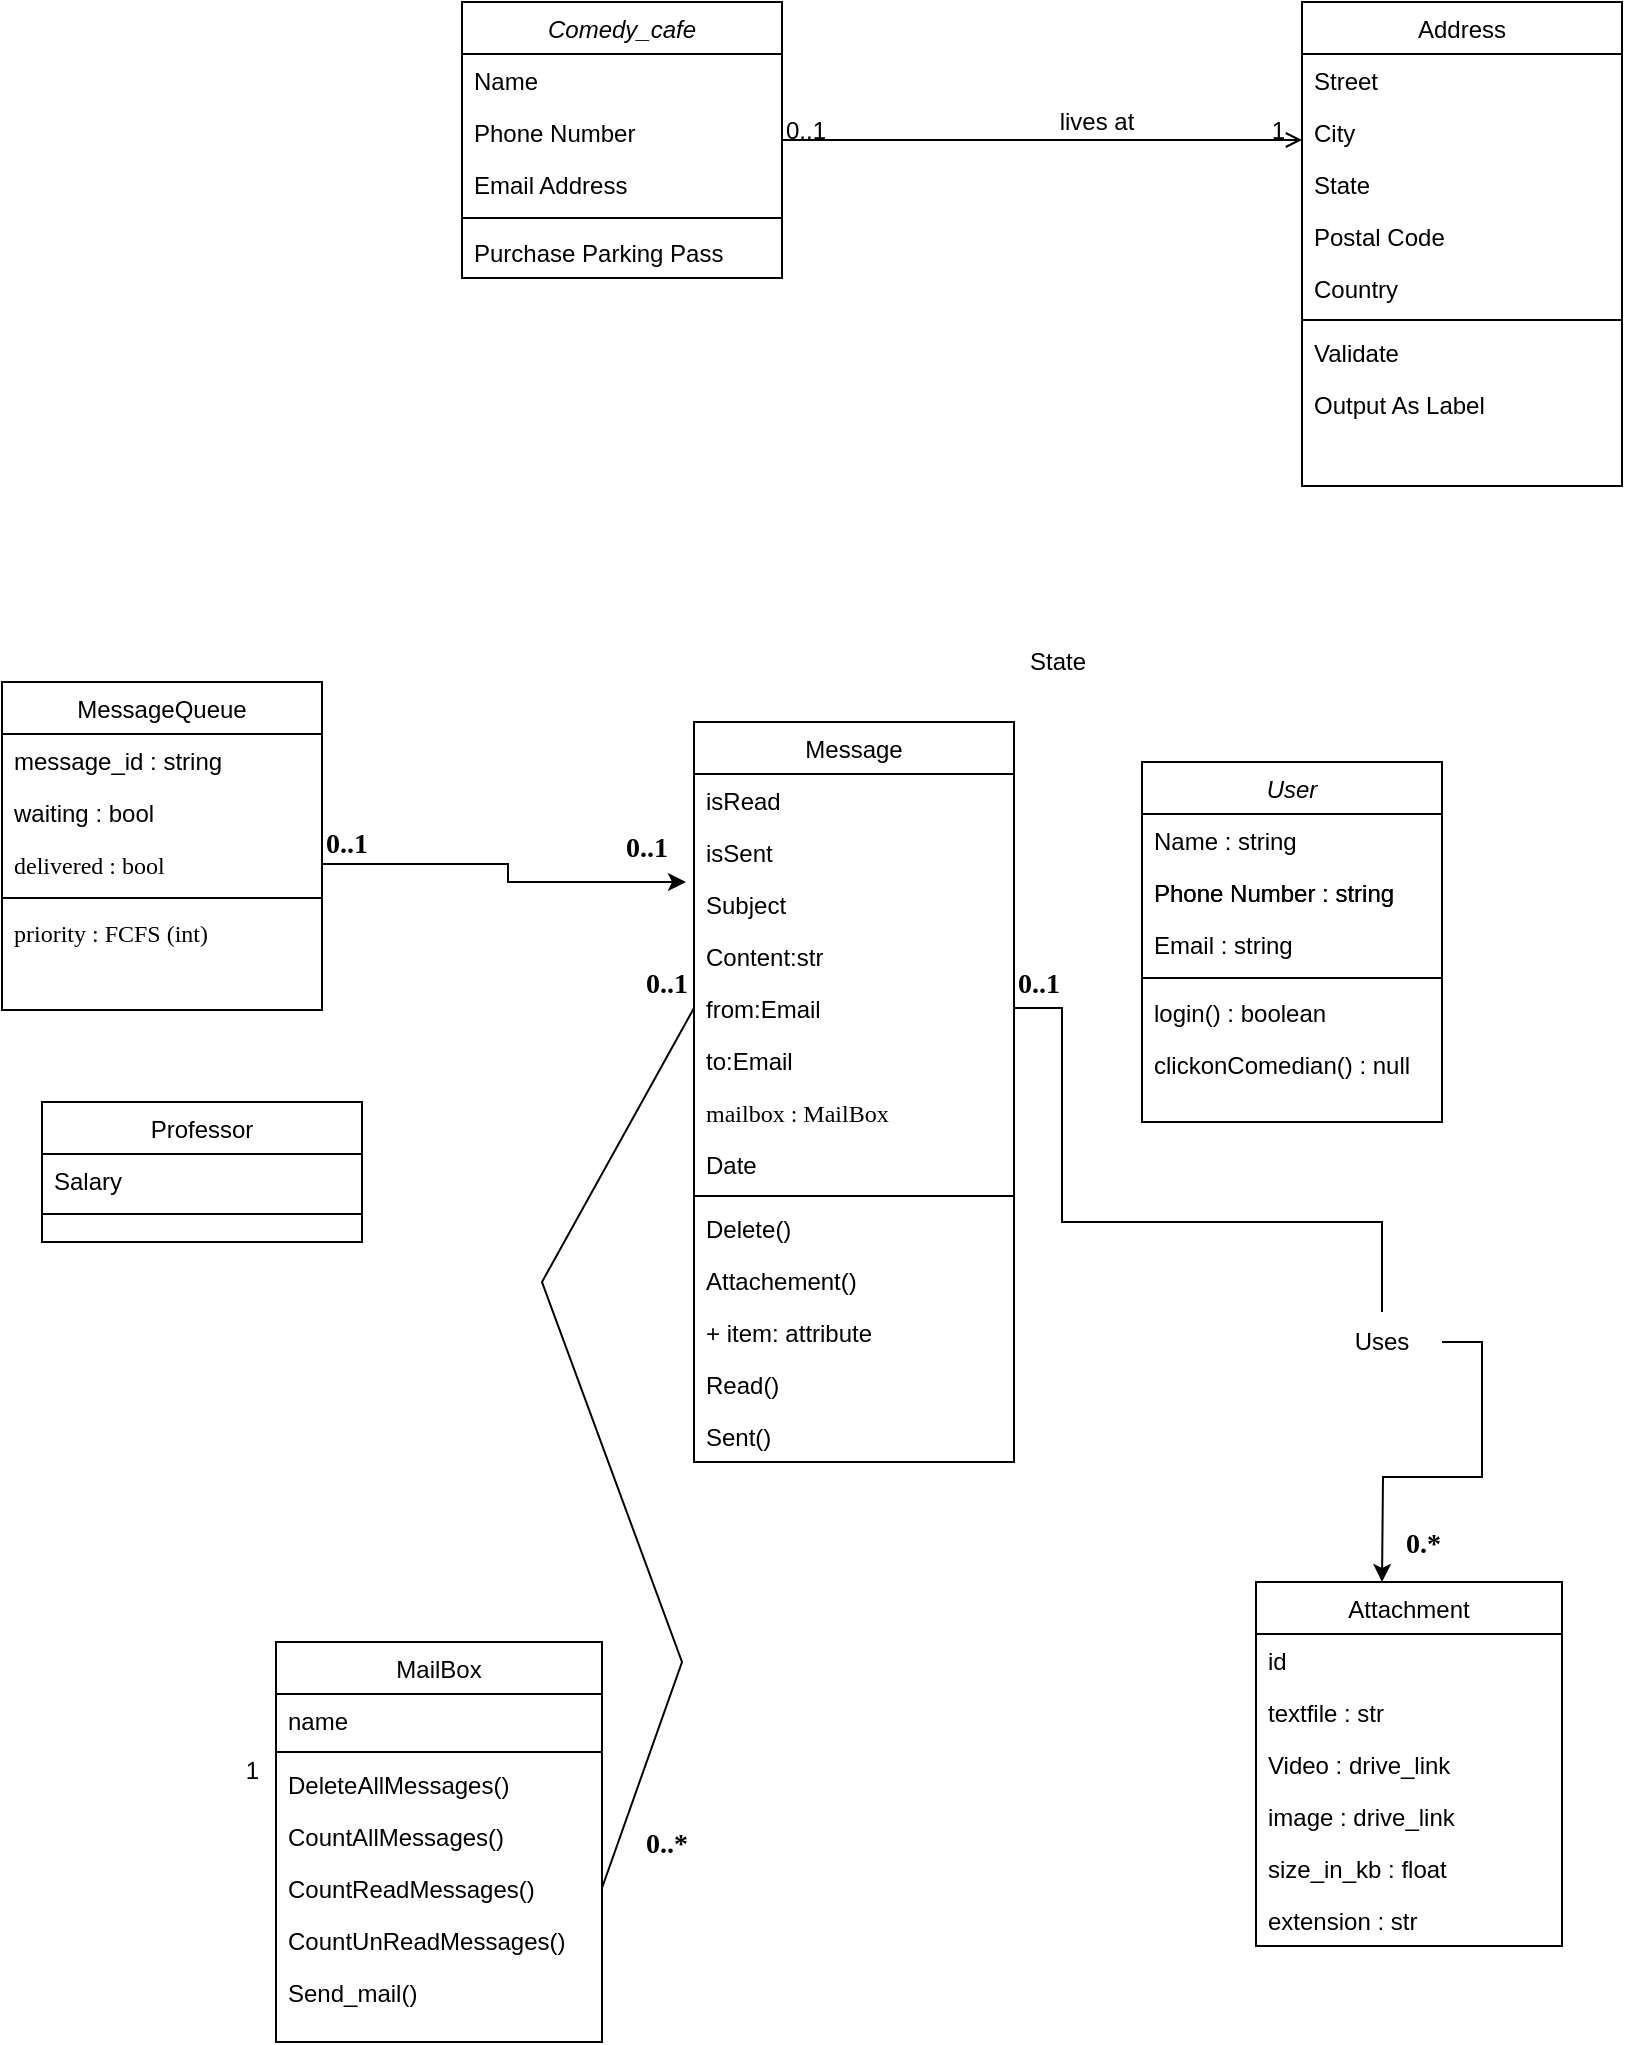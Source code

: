 <mxfile version="20.8.10" type="github">
  <diagram id="C5RBs43oDa-KdzZeNtuy" name="Page-1">
    <mxGraphModel dx="954" dy="591" grid="1" gridSize="10" guides="1" tooltips="1" connect="1" arrows="1" fold="1" page="1" pageScale="1" pageWidth="827" pageHeight="1169" math="0" shadow="0">
      <root>
        <mxCell id="WIyWlLk6GJQsqaUBKTNV-0" />
        <mxCell id="WIyWlLk6GJQsqaUBKTNV-1" parent="WIyWlLk6GJQsqaUBKTNV-0" />
        <mxCell id="zkfFHV4jXpPFQw0GAbJ--0" value="Comedy_cafe" style="swimlane;fontStyle=2;align=center;verticalAlign=top;childLayout=stackLayout;horizontal=1;startSize=26;horizontalStack=0;resizeParent=1;resizeLast=0;collapsible=1;marginBottom=0;rounded=0;shadow=0;strokeWidth=1;" parent="WIyWlLk6GJQsqaUBKTNV-1" vertex="1">
          <mxGeometry x="230" y="20" width="160" height="138" as="geometry">
            <mxRectangle x="230" y="140" width="160" height="26" as="alternateBounds" />
          </mxGeometry>
        </mxCell>
        <mxCell id="zkfFHV4jXpPFQw0GAbJ--1" value="Name" style="text;align=left;verticalAlign=top;spacingLeft=4;spacingRight=4;overflow=hidden;rotatable=0;points=[[0,0.5],[1,0.5]];portConstraint=eastwest;" parent="zkfFHV4jXpPFQw0GAbJ--0" vertex="1">
          <mxGeometry y="26" width="160" height="26" as="geometry" />
        </mxCell>
        <mxCell id="zkfFHV4jXpPFQw0GAbJ--2" value="Phone Number" style="text;align=left;verticalAlign=top;spacingLeft=4;spacingRight=4;overflow=hidden;rotatable=0;points=[[0,0.5],[1,0.5]];portConstraint=eastwest;rounded=0;shadow=0;html=0;" parent="zkfFHV4jXpPFQw0GAbJ--0" vertex="1">
          <mxGeometry y="52" width="160" height="26" as="geometry" />
        </mxCell>
        <mxCell id="zkfFHV4jXpPFQw0GAbJ--3" value="Email Address" style="text;align=left;verticalAlign=top;spacingLeft=4;spacingRight=4;overflow=hidden;rotatable=0;points=[[0,0.5],[1,0.5]];portConstraint=eastwest;rounded=0;shadow=0;html=0;" parent="zkfFHV4jXpPFQw0GAbJ--0" vertex="1">
          <mxGeometry y="78" width="160" height="26" as="geometry" />
        </mxCell>
        <mxCell id="zkfFHV4jXpPFQw0GAbJ--4" value="" style="line;html=1;strokeWidth=1;align=left;verticalAlign=middle;spacingTop=-1;spacingLeft=3;spacingRight=3;rotatable=0;labelPosition=right;points=[];portConstraint=eastwest;" parent="zkfFHV4jXpPFQw0GAbJ--0" vertex="1">
          <mxGeometry y="104" width="160" height="8" as="geometry" />
        </mxCell>
        <mxCell id="zkfFHV4jXpPFQw0GAbJ--5" value="Purchase Parking Pass" style="text;align=left;verticalAlign=top;spacingLeft=4;spacingRight=4;overflow=hidden;rotatable=0;points=[[0,0.5],[1,0.5]];portConstraint=eastwest;" parent="zkfFHV4jXpPFQw0GAbJ--0" vertex="1">
          <mxGeometry y="112" width="160" height="26" as="geometry" />
        </mxCell>
        <mxCell id="zkfFHV4jXpPFQw0GAbJ--6" value="MessageQueue" style="swimlane;fontStyle=0;align=center;verticalAlign=top;childLayout=stackLayout;horizontal=1;startSize=26;horizontalStack=0;resizeParent=1;resizeLast=0;collapsible=1;marginBottom=0;rounded=0;shadow=0;strokeWidth=1;" parent="WIyWlLk6GJQsqaUBKTNV-1" vertex="1">
          <mxGeometry y="360" width="160" height="164" as="geometry">
            <mxRectangle x="130" y="380" width="160" height="26" as="alternateBounds" />
          </mxGeometry>
        </mxCell>
        <mxCell id="zkfFHV4jXpPFQw0GAbJ--7" value="message_id : string" style="text;align=left;verticalAlign=top;spacingLeft=4;spacingRight=4;overflow=hidden;rotatable=0;points=[[0,0.5],[1,0.5]];portConstraint=eastwest;" parent="zkfFHV4jXpPFQw0GAbJ--6" vertex="1">
          <mxGeometry y="26" width="160" height="26" as="geometry" />
        </mxCell>
        <mxCell id="zkfFHV4jXpPFQw0GAbJ--8" value="waiting : bool" style="text;align=left;verticalAlign=top;spacingLeft=4;spacingRight=4;overflow=hidden;rotatable=0;points=[[0,0.5],[1,0.5]];portConstraint=eastwest;rounded=0;shadow=0;html=0;" parent="zkfFHV4jXpPFQw0GAbJ--6" vertex="1">
          <mxGeometry y="52" width="160" height="26" as="geometry" />
        </mxCell>
        <mxCell id="TPlCCfwan0xk1k_wp_Np-100" value="delivered : bool" style="text;strokeColor=none;fillColor=none;align=left;verticalAlign=top;spacingLeft=4;spacingRight=4;overflow=hidden;rotatable=0;points=[[0,0.5],[1,0.5]];portConstraint=eastwest;fontSize=12;fontFamily=Georgia;" vertex="1" parent="zkfFHV4jXpPFQw0GAbJ--6">
          <mxGeometry y="78" width="160" height="26" as="geometry" />
        </mxCell>
        <mxCell id="zkfFHV4jXpPFQw0GAbJ--9" value="" style="line;html=1;strokeWidth=1;align=left;verticalAlign=middle;spacingTop=-1;spacingLeft=3;spacingRight=3;rotatable=0;labelPosition=right;points=[];portConstraint=eastwest;" parent="zkfFHV4jXpPFQw0GAbJ--6" vertex="1">
          <mxGeometry y="104" width="160" height="8" as="geometry" />
        </mxCell>
        <mxCell id="TPlCCfwan0xk1k_wp_Np-104" value="priority : FCFS (int)" style="text;strokeColor=none;fillColor=none;align=left;verticalAlign=top;spacingLeft=4;spacingRight=4;overflow=hidden;rotatable=0;points=[[0,0.5],[1,0.5]];portConstraint=eastwest;fontSize=12;fontFamily=Georgia;" vertex="1" parent="zkfFHV4jXpPFQw0GAbJ--6">
          <mxGeometry y="112" width="160" height="26" as="geometry" />
        </mxCell>
        <mxCell id="zkfFHV4jXpPFQw0GAbJ--13" value="Professor" style="swimlane;fontStyle=0;align=center;verticalAlign=top;childLayout=stackLayout;horizontal=1;startSize=26;horizontalStack=0;resizeParent=1;resizeLast=0;collapsible=1;marginBottom=0;rounded=0;shadow=0;strokeWidth=1;" parent="WIyWlLk6GJQsqaUBKTNV-1" vertex="1">
          <mxGeometry x="20" y="570" width="160" height="70" as="geometry">
            <mxRectangle x="340" y="380" width="170" height="26" as="alternateBounds" />
          </mxGeometry>
        </mxCell>
        <mxCell id="zkfFHV4jXpPFQw0GAbJ--14" value="Salary" style="text;align=left;verticalAlign=top;spacingLeft=4;spacingRight=4;overflow=hidden;rotatable=0;points=[[0,0.5],[1,0.5]];portConstraint=eastwest;" parent="zkfFHV4jXpPFQw0GAbJ--13" vertex="1">
          <mxGeometry y="26" width="160" height="26" as="geometry" />
        </mxCell>
        <mxCell id="zkfFHV4jXpPFQw0GAbJ--15" value="" style="line;html=1;strokeWidth=1;align=left;verticalAlign=middle;spacingTop=-1;spacingLeft=3;spacingRight=3;rotatable=0;labelPosition=right;points=[];portConstraint=eastwest;" parent="zkfFHV4jXpPFQw0GAbJ--13" vertex="1">
          <mxGeometry y="52" width="160" height="8" as="geometry" />
        </mxCell>
        <mxCell id="zkfFHV4jXpPFQw0GAbJ--17" value="Address" style="swimlane;fontStyle=0;align=center;verticalAlign=top;childLayout=stackLayout;horizontal=1;startSize=26;horizontalStack=0;resizeParent=1;resizeLast=0;collapsible=1;marginBottom=0;rounded=0;shadow=0;strokeWidth=1;" parent="WIyWlLk6GJQsqaUBKTNV-1" vertex="1">
          <mxGeometry x="650" y="20" width="160" height="242" as="geometry">
            <mxRectangle x="550" y="140" width="160" height="26" as="alternateBounds" />
          </mxGeometry>
        </mxCell>
        <mxCell id="zkfFHV4jXpPFQw0GAbJ--18" value="Street" style="text;align=left;verticalAlign=top;spacingLeft=4;spacingRight=4;overflow=hidden;rotatable=0;points=[[0,0.5],[1,0.5]];portConstraint=eastwest;" parent="zkfFHV4jXpPFQw0GAbJ--17" vertex="1">
          <mxGeometry y="26" width="160" height="26" as="geometry" />
        </mxCell>
        <mxCell id="zkfFHV4jXpPFQw0GAbJ--19" value="City" style="text;align=left;verticalAlign=top;spacingLeft=4;spacingRight=4;overflow=hidden;rotatable=0;points=[[0,0.5],[1,0.5]];portConstraint=eastwest;rounded=0;shadow=0;html=0;" parent="zkfFHV4jXpPFQw0GAbJ--17" vertex="1">
          <mxGeometry y="52" width="160" height="26" as="geometry" />
        </mxCell>
        <mxCell id="zkfFHV4jXpPFQw0GAbJ--20" value="State" style="text;align=left;verticalAlign=top;spacingLeft=4;spacingRight=4;overflow=hidden;rotatable=0;points=[[0,0.5],[1,0.5]];portConstraint=eastwest;rounded=0;shadow=0;html=0;" parent="zkfFHV4jXpPFQw0GAbJ--17" vertex="1">
          <mxGeometry y="78" width="160" height="26" as="geometry" />
        </mxCell>
        <mxCell id="zkfFHV4jXpPFQw0GAbJ--21" value="Postal Code" style="text;align=left;verticalAlign=top;spacingLeft=4;spacingRight=4;overflow=hidden;rotatable=0;points=[[0,0.5],[1,0.5]];portConstraint=eastwest;rounded=0;shadow=0;html=0;" parent="zkfFHV4jXpPFQw0GAbJ--17" vertex="1">
          <mxGeometry y="104" width="160" height="26" as="geometry" />
        </mxCell>
        <mxCell id="zkfFHV4jXpPFQw0GAbJ--22" value="Country" style="text;align=left;verticalAlign=top;spacingLeft=4;spacingRight=4;overflow=hidden;rotatable=0;points=[[0,0.5],[1,0.5]];portConstraint=eastwest;rounded=0;shadow=0;html=0;" parent="zkfFHV4jXpPFQw0GAbJ--17" vertex="1">
          <mxGeometry y="130" width="160" height="26" as="geometry" />
        </mxCell>
        <mxCell id="zkfFHV4jXpPFQw0GAbJ--23" value="" style="line;html=1;strokeWidth=1;align=left;verticalAlign=middle;spacingTop=-1;spacingLeft=3;spacingRight=3;rotatable=0;labelPosition=right;points=[];portConstraint=eastwest;" parent="zkfFHV4jXpPFQw0GAbJ--17" vertex="1">
          <mxGeometry y="156" width="160" height="6" as="geometry" />
        </mxCell>
        <mxCell id="zkfFHV4jXpPFQw0GAbJ--24" value="Validate" style="text;align=left;verticalAlign=top;spacingLeft=4;spacingRight=4;overflow=hidden;rotatable=0;points=[[0,0.5],[1,0.5]];portConstraint=eastwest;" parent="zkfFHV4jXpPFQw0GAbJ--17" vertex="1">
          <mxGeometry y="162" width="160" height="26" as="geometry" />
        </mxCell>
        <mxCell id="zkfFHV4jXpPFQw0GAbJ--25" value="Output As Label" style="text;align=left;verticalAlign=top;spacingLeft=4;spacingRight=4;overflow=hidden;rotatable=0;points=[[0,0.5],[1,0.5]];portConstraint=eastwest;" parent="zkfFHV4jXpPFQw0GAbJ--17" vertex="1">
          <mxGeometry y="188" width="160" height="26" as="geometry" />
        </mxCell>
        <mxCell id="zkfFHV4jXpPFQw0GAbJ--26" value="" style="endArrow=open;shadow=0;strokeWidth=1;rounded=0;endFill=1;edgeStyle=elbowEdgeStyle;elbow=vertical;" parent="WIyWlLk6GJQsqaUBKTNV-1" source="zkfFHV4jXpPFQw0GAbJ--0" target="zkfFHV4jXpPFQw0GAbJ--17" edge="1">
          <mxGeometry x="0.5" y="41" relative="1" as="geometry">
            <mxPoint x="380" y="192" as="sourcePoint" />
            <mxPoint x="540" y="192" as="targetPoint" />
            <mxPoint x="-40" y="32" as="offset" />
          </mxGeometry>
        </mxCell>
        <mxCell id="zkfFHV4jXpPFQw0GAbJ--27" value="0..1" style="resizable=0;align=left;verticalAlign=bottom;labelBackgroundColor=none;fontSize=12;" parent="zkfFHV4jXpPFQw0GAbJ--26" connectable="0" vertex="1">
          <mxGeometry x="-1" relative="1" as="geometry">
            <mxPoint y="4" as="offset" />
          </mxGeometry>
        </mxCell>
        <mxCell id="zkfFHV4jXpPFQw0GAbJ--28" value="1" style="resizable=0;align=right;verticalAlign=bottom;labelBackgroundColor=none;fontSize=12;" parent="zkfFHV4jXpPFQw0GAbJ--26" connectable="0" vertex="1">
          <mxGeometry x="1" relative="1" as="geometry">
            <mxPoint x="-7" y="4" as="offset" />
          </mxGeometry>
        </mxCell>
        <mxCell id="zkfFHV4jXpPFQw0GAbJ--29" value="lives at" style="text;html=1;resizable=0;points=[];;align=center;verticalAlign=middle;labelBackgroundColor=none;rounded=0;shadow=0;strokeWidth=1;fontSize=12;" parent="zkfFHV4jXpPFQw0GAbJ--26" vertex="1" connectable="0">
          <mxGeometry x="0.5" y="49" relative="1" as="geometry">
            <mxPoint x="-38" y="40" as="offset" />
          </mxGeometry>
        </mxCell>
        <mxCell id="41kQ8d5mnM5o8ySOcaNj-8" value="User" style="swimlane;fontStyle=2;align=center;verticalAlign=top;childLayout=stackLayout;horizontal=1;startSize=26;horizontalStack=0;resizeParent=1;resizeLast=0;collapsible=1;marginBottom=0;rounded=0;shadow=0;strokeWidth=1;" vertex="1" parent="WIyWlLk6GJQsqaUBKTNV-1">
          <mxGeometry x="570" y="400" width="150" height="180" as="geometry">
            <mxRectangle x="230" y="140" width="160" height="26" as="alternateBounds" />
          </mxGeometry>
        </mxCell>
        <mxCell id="TPlCCfwan0xk1k_wp_Np-3" value="" style="group" vertex="1" connectable="0" parent="41kQ8d5mnM5o8ySOcaNj-8">
          <mxGeometry y="26" width="150" height="112" as="geometry" />
        </mxCell>
        <mxCell id="41kQ8d5mnM5o8ySOcaNj-9" value="Name : string" style="text;align=left;verticalAlign=top;spacingLeft=4;spacingRight=4;overflow=hidden;rotatable=0;points=[[0,0.5],[1,0.5]];portConstraint=eastwest;" vertex="1" parent="TPlCCfwan0xk1k_wp_Np-3">
          <mxGeometry width="150" height="26" as="geometry" />
        </mxCell>
        <mxCell id="41kQ8d5mnM5o8ySOcaNj-10" value="Phone Number : string" style="text;align=left;verticalAlign=top;spacingLeft=4;spacingRight=4;overflow=hidden;rotatable=0;points=[[0,0.5],[1,0.5]];portConstraint=eastwest;rounded=0;shadow=0;html=0;" vertex="1" parent="TPlCCfwan0xk1k_wp_Np-3">
          <mxGeometry y="26" width="150" height="26" as="geometry" />
        </mxCell>
        <mxCell id="41kQ8d5mnM5o8ySOcaNj-11" value="Email : string" style="text;align=left;verticalAlign=top;spacingLeft=4;spacingRight=4;overflow=hidden;rotatable=0;points=[[0,0.5],[1,0.5]];portConstraint=eastwest;rounded=0;shadow=0;html=0;" vertex="1" parent="TPlCCfwan0xk1k_wp_Np-3">
          <mxGeometry y="52" width="150" height="26" as="geometry" />
        </mxCell>
        <mxCell id="41kQ8d5mnM5o8ySOcaNj-12" value="" style="line;html=1;strokeWidth=1;align=left;verticalAlign=middle;spacingTop=-1;spacingLeft=3;spacingRight=3;rotatable=0;labelPosition=right;points=[];portConstraint=eastwest;" vertex="1" parent="TPlCCfwan0xk1k_wp_Np-3">
          <mxGeometry y="78" width="150" height="8" as="geometry" />
        </mxCell>
        <mxCell id="41kQ8d5mnM5o8ySOcaNj-13" value="login() : boolean" style="text;align=left;verticalAlign=top;spacingLeft=4;spacingRight=4;overflow=hidden;rotatable=0;points=[[0,0.5],[1,0.5]];portConstraint=eastwest;" vertex="1" parent="TPlCCfwan0xk1k_wp_Np-3">
          <mxGeometry y="86" width="150" height="26" as="geometry" />
        </mxCell>
        <mxCell id="TPlCCfwan0xk1k_wp_Np-16" value="clickonComedian() : null" style="text;strokeColor=none;fillColor=none;align=left;verticalAlign=top;spacingLeft=4;spacingRight=4;overflow=hidden;rotatable=0;points=[[0,0.5],[1,0.5]];portConstraint=eastwest;" vertex="1" parent="41kQ8d5mnM5o8ySOcaNj-8">
          <mxGeometry y="138" width="150" height="26" as="geometry" />
        </mxCell>
        <mxCell id="TPlCCfwan0xk1k_wp_Np-0" value="Phone Number : string" style="text;align=left;verticalAlign=top;spacingLeft=4;spacingRight=4;overflow=hidden;rotatable=0;points=[[0,0.5],[1,0.5]];portConstraint=eastwest;rounded=0;shadow=0;html=0;" vertex="1" parent="WIyWlLk6GJQsqaUBKTNV-1">
          <mxGeometry x="570" y="452" width="150" height="26" as="geometry" />
        </mxCell>
        <mxCell id="TPlCCfwan0xk1k_wp_Np-7" value="State" style="text;align=left;verticalAlign=top;spacingLeft=4;spacingRight=4;overflow=hidden;rotatable=0;points=[[0,0.5],[1,0.5]];portConstraint=eastwest;rounded=0;shadow=0;html=0;" vertex="1" parent="WIyWlLk6GJQsqaUBKTNV-1">
          <mxGeometry x="508" y="336" width="162" height="24" as="geometry" />
        </mxCell>
        <mxCell id="TPlCCfwan0xk1k_wp_Np-31" value="Message" style="swimlane;fontStyle=0;align=center;verticalAlign=top;childLayout=stackLayout;horizontal=1;startSize=26;horizontalStack=0;resizeParent=1;resizeLast=0;collapsible=1;marginBottom=0;rounded=0;shadow=0;strokeWidth=1;" vertex="1" parent="WIyWlLk6GJQsqaUBKTNV-1">
          <mxGeometry x="346" y="380" width="160" height="370" as="geometry">
            <mxRectangle x="550" y="140" width="160" height="26" as="alternateBounds" />
          </mxGeometry>
        </mxCell>
        <mxCell id="TPlCCfwan0xk1k_wp_Np-32" value="isRead" style="text;align=left;verticalAlign=top;spacingLeft=4;spacingRight=4;overflow=hidden;rotatable=0;points=[[0,0.5],[1,0.5]];portConstraint=eastwest;" vertex="1" parent="TPlCCfwan0xk1k_wp_Np-31">
          <mxGeometry y="26" width="160" height="26" as="geometry" />
        </mxCell>
        <mxCell id="TPlCCfwan0xk1k_wp_Np-33" value="isSent" style="text;align=left;verticalAlign=top;spacingLeft=4;spacingRight=4;overflow=hidden;rotatable=0;points=[[0,0.5],[1,0.5]];portConstraint=eastwest;rounded=0;shadow=0;html=0;" vertex="1" parent="TPlCCfwan0xk1k_wp_Np-31">
          <mxGeometry y="52" width="160" height="26" as="geometry" />
        </mxCell>
        <mxCell id="TPlCCfwan0xk1k_wp_Np-34" value="Subject" style="text;align=left;verticalAlign=top;spacingLeft=4;spacingRight=4;overflow=hidden;rotatable=0;points=[[0,0.5],[1,0.5]];portConstraint=eastwest;rounded=0;shadow=0;html=0;" vertex="1" parent="TPlCCfwan0xk1k_wp_Np-31">
          <mxGeometry y="78" width="160" height="26" as="geometry" />
        </mxCell>
        <mxCell id="TPlCCfwan0xk1k_wp_Np-35" value="Content:str " style="text;align=left;verticalAlign=top;spacingLeft=4;spacingRight=4;overflow=hidden;rotatable=0;points=[[0,0.5],[1,0.5]];portConstraint=eastwest;rounded=0;shadow=0;html=0;" vertex="1" parent="TPlCCfwan0xk1k_wp_Np-31">
          <mxGeometry y="104" width="160" height="26" as="geometry" />
        </mxCell>
        <mxCell id="TPlCCfwan0xk1k_wp_Np-43" value="from:Email" style="text;strokeColor=none;fillColor=none;align=left;verticalAlign=top;spacingLeft=4;spacingRight=4;overflow=hidden;rotatable=0;points=[[0,0.5],[1,0.5]];portConstraint=eastwest;" vertex="1" parent="TPlCCfwan0xk1k_wp_Np-31">
          <mxGeometry y="130" width="160" height="26" as="geometry" />
        </mxCell>
        <mxCell id="TPlCCfwan0xk1k_wp_Np-36" value="to:Email" style="text;align=left;verticalAlign=top;spacingLeft=4;spacingRight=4;overflow=hidden;rotatable=0;points=[[0,0.5],[1,0.5]];portConstraint=eastwest;rounded=0;shadow=0;html=0;" vertex="1" parent="TPlCCfwan0xk1k_wp_Np-31">
          <mxGeometry y="156" width="160" height="26" as="geometry" />
        </mxCell>
        <mxCell id="TPlCCfwan0xk1k_wp_Np-102" value="mailbox : MailBox" style="text;strokeColor=none;fillColor=none;align=left;verticalAlign=top;spacingLeft=4;spacingRight=4;overflow=hidden;rotatable=0;points=[[0,0.5],[1,0.5]];portConstraint=eastwest;fontSize=12;fontFamily=Georgia;" vertex="1" parent="TPlCCfwan0xk1k_wp_Np-31">
          <mxGeometry y="182" width="160" height="26" as="geometry" />
        </mxCell>
        <mxCell id="TPlCCfwan0xk1k_wp_Np-45" value="Date" style="text;strokeColor=none;fillColor=none;align=left;verticalAlign=top;spacingLeft=4;spacingRight=4;overflow=hidden;rotatable=0;points=[[0,0.5],[1,0.5]];portConstraint=eastwest;" vertex="1" parent="TPlCCfwan0xk1k_wp_Np-31">
          <mxGeometry y="208" width="160" height="26" as="geometry" />
        </mxCell>
        <mxCell id="TPlCCfwan0xk1k_wp_Np-37" value="" style="line;html=1;strokeWidth=1;align=left;verticalAlign=middle;spacingTop=-1;spacingLeft=3;spacingRight=3;rotatable=0;labelPosition=right;points=[];portConstraint=eastwest;" vertex="1" parent="TPlCCfwan0xk1k_wp_Np-31">
          <mxGeometry y="234" width="160" height="6" as="geometry" />
        </mxCell>
        <mxCell id="TPlCCfwan0xk1k_wp_Np-48" value="Delete()" style="text;strokeColor=none;fillColor=none;align=left;verticalAlign=top;spacingLeft=4;spacingRight=4;overflow=hidden;rotatable=0;points=[[0,0.5],[1,0.5]];portConstraint=eastwest;" vertex="1" parent="TPlCCfwan0xk1k_wp_Np-31">
          <mxGeometry y="240" width="160" height="26" as="geometry" />
        </mxCell>
        <mxCell id="TPlCCfwan0xk1k_wp_Np-46" value="Attachement()" style="text;strokeColor=none;fillColor=none;align=left;verticalAlign=top;spacingLeft=4;spacingRight=4;overflow=hidden;rotatable=0;points=[[0,0.5],[1,0.5]];portConstraint=eastwest;" vertex="1" parent="TPlCCfwan0xk1k_wp_Np-31">
          <mxGeometry y="266" width="160" height="26" as="geometry" />
        </mxCell>
        <mxCell id="TPlCCfwan0xk1k_wp_Np-47" value="+ item: attribute" style="text;strokeColor=none;fillColor=none;align=left;verticalAlign=top;spacingLeft=4;spacingRight=4;overflow=hidden;rotatable=0;points=[[0,0.5],[1,0.5]];portConstraint=eastwest;" vertex="1" parent="TPlCCfwan0xk1k_wp_Np-31">
          <mxGeometry y="292" width="160" height="26" as="geometry" />
        </mxCell>
        <mxCell id="TPlCCfwan0xk1k_wp_Np-38" value="Read()" style="text;align=left;verticalAlign=top;spacingLeft=4;spacingRight=4;overflow=hidden;rotatable=0;points=[[0,0.5],[1,0.5]];portConstraint=eastwest;" vertex="1" parent="TPlCCfwan0xk1k_wp_Np-31">
          <mxGeometry y="318" width="160" height="26" as="geometry" />
        </mxCell>
        <mxCell id="TPlCCfwan0xk1k_wp_Np-39" value="Sent()" style="text;align=left;verticalAlign=top;spacingLeft=4;spacingRight=4;overflow=hidden;rotatable=0;points=[[0,0.5],[1,0.5]];portConstraint=eastwest;" vertex="1" parent="TPlCCfwan0xk1k_wp_Np-31">
          <mxGeometry y="344" width="160" height="26" as="geometry" />
        </mxCell>
        <mxCell id="TPlCCfwan0xk1k_wp_Np-50" value="MailBox" style="swimlane;fontStyle=0;align=center;verticalAlign=top;childLayout=stackLayout;horizontal=1;startSize=26;horizontalStack=0;resizeParent=1;resizeLast=0;collapsible=1;marginBottom=0;rounded=0;shadow=0;strokeWidth=1;" vertex="1" parent="WIyWlLk6GJQsqaUBKTNV-1">
          <mxGeometry x="137" y="840" width="163" height="200" as="geometry">
            <mxRectangle x="550" y="140" width="160" height="26" as="alternateBounds" />
          </mxGeometry>
        </mxCell>
        <mxCell id="TPlCCfwan0xk1k_wp_Np-51" value="name" style="text;align=left;verticalAlign=top;spacingLeft=4;spacingRight=4;overflow=hidden;rotatable=0;points=[[0,0.5],[1,0.5]];portConstraint=eastwest;" vertex="1" parent="TPlCCfwan0xk1k_wp_Np-50">
          <mxGeometry y="26" width="163" height="26" as="geometry" />
        </mxCell>
        <mxCell id="TPlCCfwan0xk1k_wp_Np-58" value="" style="line;html=1;strokeWidth=1;align=left;verticalAlign=middle;spacingTop=-1;spacingLeft=3;spacingRight=3;rotatable=0;labelPosition=right;points=[];portConstraint=eastwest;" vertex="1" parent="TPlCCfwan0xk1k_wp_Np-50">
          <mxGeometry y="52" width="163" height="6" as="geometry" />
        </mxCell>
        <mxCell id="TPlCCfwan0xk1k_wp_Np-59" value="DeleteAllMessages()" style="text;strokeColor=none;fillColor=none;align=left;verticalAlign=top;spacingLeft=4;spacingRight=4;overflow=hidden;rotatable=0;points=[[0,0.5],[1,0.5]];portConstraint=eastwest;" vertex="1" parent="TPlCCfwan0xk1k_wp_Np-50">
          <mxGeometry y="58" width="163" height="26" as="geometry" />
        </mxCell>
        <mxCell id="TPlCCfwan0xk1k_wp_Np-60" value="CountAllMessages()" style="text;strokeColor=none;fillColor=none;align=left;verticalAlign=top;spacingLeft=4;spacingRight=4;overflow=hidden;rotatable=0;points=[[0,0.5],[1,0.5]];portConstraint=eastwest;" vertex="1" parent="TPlCCfwan0xk1k_wp_Np-50">
          <mxGeometry y="84" width="163" height="26" as="geometry" />
        </mxCell>
        <mxCell id="TPlCCfwan0xk1k_wp_Np-61" value="CountReadMessages()" style="text;strokeColor=none;fillColor=none;align=left;verticalAlign=top;spacingLeft=4;spacingRight=4;overflow=hidden;rotatable=0;points=[[0,0.5],[1,0.5]];portConstraint=eastwest;" vertex="1" parent="TPlCCfwan0xk1k_wp_Np-50">
          <mxGeometry y="110" width="163" height="26" as="geometry" />
        </mxCell>
        <mxCell id="TPlCCfwan0xk1k_wp_Np-62" value="CountUnReadMessages()" style="text;align=left;verticalAlign=top;spacingLeft=4;spacingRight=4;overflow=hidden;rotatable=0;points=[[0,0.5],[1,0.5]];portConstraint=eastwest;" vertex="1" parent="TPlCCfwan0xk1k_wp_Np-50">
          <mxGeometry y="136" width="163" height="26" as="geometry" />
        </mxCell>
        <mxCell id="TPlCCfwan0xk1k_wp_Np-101" value="Send_mail()" style="text;align=left;verticalAlign=top;spacingLeft=4;spacingRight=4;overflow=hidden;rotatable=0;points=[[0,0.5],[1,0.5]];portConstraint=eastwest;" vertex="1" parent="TPlCCfwan0xk1k_wp_Np-50">
          <mxGeometry y="162" width="163" height="26" as="geometry" />
        </mxCell>
        <mxCell id="TPlCCfwan0xk1k_wp_Np-64" value="1" style="resizable=0;align=right;verticalAlign=bottom;labelBackgroundColor=none;fontSize=12;" connectable="0" vertex="1" parent="WIyWlLk6GJQsqaUBKTNV-1">
          <mxGeometry x="130" y="913" as="geometry" />
        </mxCell>
        <mxCell id="TPlCCfwan0xk1k_wp_Np-79" value="Attachment" style="swimlane;fontStyle=0;align=center;verticalAlign=top;childLayout=stackLayout;horizontal=1;startSize=26;horizontalStack=0;resizeParent=1;resizeLast=0;collapsible=1;marginBottom=0;rounded=0;shadow=0;strokeWidth=1;" vertex="1" parent="WIyWlLk6GJQsqaUBKTNV-1">
          <mxGeometry x="627" y="810" width="153" height="182" as="geometry">
            <mxRectangle x="550" y="140" width="160" height="26" as="alternateBounds" />
          </mxGeometry>
        </mxCell>
        <mxCell id="TPlCCfwan0xk1k_wp_Np-80" value="id" style="text;align=left;verticalAlign=top;spacingLeft=4;spacingRight=4;overflow=hidden;rotatable=0;points=[[0,0.5],[1,0.5]];portConstraint=eastwest;" vertex="1" parent="TPlCCfwan0xk1k_wp_Np-79">
          <mxGeometry y="26" width="153" height="26" as="geometry" />
        </mxCell>
        <mxCell id="TPlCCfwan0xk1k_wp_Np-81" value="textfile : str" style="text;align=left;verticalAlign=top;spacingLeft=4;spacingRight=4;overflow=hidden;rotatable=0;points=[[0,0.5],[1,0.5]];portConstraint=eastwest;rounded=0;shadow=0;html=0;" vertex="1" parent="TPlCCfwan0xk1k_wp_Np-79">
          <mxGeometry y="52" width="153" height="26" as="geometry" />
        </mxCell>
        <mxCell id="TPlCCfwan0xk1k_wp_Np-82" value="Video : drive_link" style="text;align=left;verticalAlign=top;spacingLeft=4;spacingRight=4;overflow=hidden;rotatable=0;points=[[0,0.5],[1,0.5]];portConstraint=eastwest;rounded=0;shadow=0;html=0;" vertex="1" parent="TPlCCfwan0xk1k_wp_Np-79">
          <mxGeometry y="78" width="153" height="26" as="geometry" />
        </mxCell>
        <mxCell id="TPlCCfwan0xk1k_wp_Np-83" value="image : drive_link" style="text;align=left;verticalAlign=top;spacingLeft=4;spacingRight=4;overflow=hidden;rotatable=0;points=[[0,0.5],[1,0.5]];portConstraint=eastwest;rounded=0;shadow=0;html=0;" vertex="1" parent="TPlCCfwan0xk1k_wp_Np-79">
          <mxGeometry y="104" width="153" height="26" as="geometry" />
        </mxCell>
        <mxCell id="TPlCCfwan0xk1k_wp_Np-89" value="size_in_kb : float " style="text;align=left;verticalAlign=top;spacingLeft=4;spacingRight=4;overflow=hidden;rotatable=0;points=[[0,0.5],[1,0.5]];portConstraint=eastwest;rounded=0;shadow=0;html=0;" vertex="1" parent="TPlCCfwan0xk1k_wp_Np-79">
          <mxGeometry y="130" width="153" height="26" as="geometry" />
        </mxCell>
        <mxCell id="TPlCCfwan0xk1k_wp_Np-84" value="extension : str" style="text;align=left;verticalAlign=top;spacingLeft=4;spacingRight=4;overflow=hidden;rotatable=0;points=[[0,0.5],[1,0.5]];portConstraint=eastwest;rounded=0;shadow=0;html=0;" vertex="1" parent="TPlCCfwan0xk1k_wp_Np-79">
          <mxGeometry y="156" width="153" height="26" as="geometry" />
        </mxCell>
        <mxCell id="TPlCCfwan0xk1k_wp_Np-90" style="edgeStyle=orthogonalEdgeStyle;rounded=0;orthogonalLoop=1;jettySize=auto;html=1;exitX=1;exitY=0.5;exitDx=0;exitDy=0;startArrow=none;" edge="1" parent="WIyWlLk6GJQsqaUBKTNV-1" source="TPlCCfwan0xk1k_wp_Np-92">
          <mxGeometry relative="1" as="geometry">
            <mxPoint x="690" y="810" as="targetPoint" />
            <Array as="points" />
          </mxGeometry>
        </mxCell>
        <mxCell id="TPlCCfwan0xk1k_wp_Np-91" value="" style="edgeStyle=orthogonalEdgeStyle;rounded=0;orthogonalLoop=1;jettySize=auto;html=1;exitX=1;exitY=0.5;exitDx=0;exitDy=0;endArrow=none;" edge="1" parent="WIyWlLk6GJQsqaUBKTNV-1" source="TPlCCfwan0xk1k_wp_Np-43" target="TPlCCfwan0xk1k_wp_Np-92">
          <mxGeometry relative="1" as="geometry">
            <mxPoint x="690" y="810" as="targetPoint" />
            <mxPoint x="506" y="523" as="sourcePoint" />
            <Array as="points">
              <mxPoint x="530" y="523" />
              <mxPoint x="530" y="630" />
              <mxPoint x="690" y="630" />
            </Array>
          </mxGeometry>
        </mxCell>
        <mxCell id="TPlCCfwan0xk1k_wp_Np-92" value="Uses" style="text;html=1;strokeColor=none;fillColor=none;align=center;verticalAlign=middle;whiteSpace=wrap;rounded=0;" vertex="1" parent="WIyWlLk6GJQsqaUBKTNV-1">
          <mxGeometry x="660" y="675" width="60" height="30" as="geometry" />
        </mxCell>
        <mxCell id="TPlCCfwan0xk1k_wp_Np-94" value="0.*" style="resizable=0;align=left;verticalAlign=bottom;labelBackgroundColor=none;fontSize=14;fontStyle=1;fontFamily=Georgia;" connectable="0" vertex="1" parent="WIyWlLk6GJQsqaUBKTNV-1">
          <mxGeometry x="700" y="800" as="geometry" />
        </mxCell>
        <mxCell id="TPlCCfwan0xk1k_wp_Np-95" value="0..1" style="resizable=0;align=left;verticalAlign=bottom;labelBackgroundColor=none;fontSize=14;fontStyle=1;fontFamily=Georgia;" connectable="0" vertex="1" parent="WIyWlLk6GJQsqaUBKTNV-1">
          <mxGeometry x="506" y="520" as="geometry" />
        </mxCell>
        <mxCell id="TPlCCfwan0xk1k_wp_Np-96" value="" style="endArrow=none;html=1;rounded=0;fontFamily=Georgia;fontSize=14;exitX=1;exitY=0.5;exitDx=0;exitDy=0;entryX=0;entryY=0.5;entryDx=0;entryDy=0;" edge="1" parent="WIyWlLk6GJQsqaUBKTNV-1" source="TPlCCfwan0xk1k_wp_Np-61" target="TPlCCfwan0xk1k_wp_Np-43">
          <mxGeometry width="50" height="50" relative="1" as="geometry">
            <mxPoint x="364" y="900" as="sourcePoint" />
            <mxPoint x="414" y="850" as="targetPoint" />
            <Array as="points">
              <mxPoint x="340" y="850" />
              <mxPoint x="270" y="660" />
            </Array>
          </mxGeometry>
        </mxCell>
        <mxCell id="TPlCCfwan0xk1k_wp_Np-97" value="0..*" style="resizable=0;align=left;verticalAlign=bottom;labelBackgroundColor=none;fontSize=14;fontStyle=1;fontFamily=Georgia;" connectable="0" vertex="1" parent="WIyWlLk6GJQsqaUBKTNV-1">
          <mxGeometry x="320" y="950" as="geometry" />
        </mxCell>
        <mxCell id="TPlCCfwan0xk1k_wp_Np-99" value="0..1" style="resizable=0;align=left;verticalAlign=bottom;labelBackgroundColor=none;fontSize=14;fontStyle=1;fontFamily=Georgia;" connectable="0" vertex="1" parent="WIyWlLk6GJQsqaUBKTNV-1">
          <mxGeometry x="320" y="520" as="geometry" />
        </mxCell>
        <mxCell id="TPlCCfwan0xk1k_wp_Np-105" style="edgeStyle=orthogonalEdgeStyle;rounded=0;orthogonalLoop=1;jettySize=auto;html=1;exitX=1;exitY=0.5;exitDx=0;exitDy=0;entryX=-0.025;entryY=0.077;entryDx=0;entryDy=0;entryPerimeter=0;fontFamily=Georgia;fontSize=12;" edge="1" parent="WIyWlLk6GJQsqaUBKTNV-1" source="TPlCCfwan0xk1k_wp_Np-100" target="TPlCCfwan0xk1k_wp_Np-34">
          <mxGeometry relative="1" as="geometry" />
        </mxCell>
        <mxCell id="TPlCCfwan0xk1k_wp_Np-106" value="0..1" style="resizable=0;align=left;verticalAlign=bottom;labelBackgroundColor=none;fontSize=14;fontStyle=1;fontFamily=Georgia;" connectable="0" vertex="1" parent="WIyWlLk6GJQsqaUBKTNV-1">
          <mxGeometry x="160" y="450" as="geometry" />
        </mxCell>
        <mxCell id="TPlCCfwan0xk1k_wp_Np-107" value="0..1" style="resizable=0;align=left;verticalAlign=bottom;labelBackgroundColor=none;fontSize=14;fontStyle=1;fontFamily=Georgia;" connectable="0" vertex="1" parent="WIyWlLk6GJQsqaUBKTNV-1">
          <mxGeometry x="310" y="452" as="geometry" />
        </mxCell>
      </root>
    </mxGraphModel>
  </diagram>
</mxfile>
